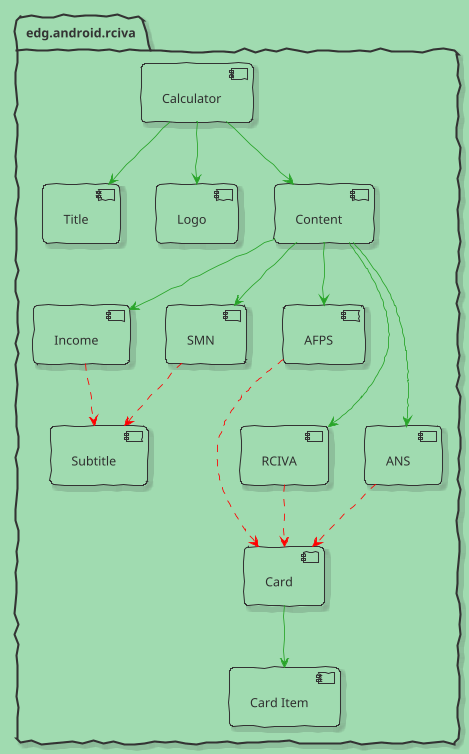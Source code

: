@startuml
'https://plantuml.com/component-diagram

!theme sketchy-outline
skinparam backgroundColor #a0dbb0
skinparam sequenceArrowColor #28a428
skinparam handwritten true
skinparam shadowing true
skinparam handwritten true
skinparam sequenceArrowThickness 0.8
skinparam sequenceParticipantUnderlineThickness 1


package "edg.android.rciva" {
    [Card]
    [Card Item]
    [Calculator]

    [Calculator]  -down-> [Title]
    [Calculator]  -down-> [Logo]
    [Calculator]  -down-> [Content]
    [Content] -down-> [Income]
    [Content] -down-> [SMN]
    [Content] -down-> [AFPS]
    [Card] -down-> [Card Item]
    [AFPS] -down..> [Card] #red
    [Content] -down-> [RCIVA]
    [Content] -down-> [ANS]
    [ANS] .down.> [Card] #red
    [RCIVA] .down.> [Card] #red

    [Subtitle]

    [Income] .down.> [Subtitle] #red
    [SMN] .down.> [Subtitle] #red


}

@enduml
